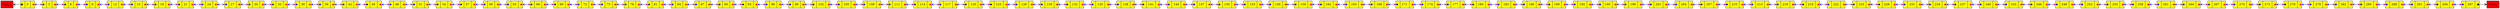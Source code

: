 digraph foo {
rankdir=LR;
node [shape=record, style=filled, fillcolor=yellow];
a0 [label="NULL", shape=box, fillcolor=red];
a1 [label="{ <ref1> | <data> 0 | <ref2>  }", width=0.9];
a2 [label="{ <ref1> | <data> 3 | <ref2>  }", width=0.9];
a3 [label="{ <ref1> | <data> 6 | <ref2>  }", width=0.9];
a4 [label="{ <ref1> | <data> 9 | <ref2>  }", width=0.9];
a5 [label="{ <ref1> | <data> 12 | <ref2>  }", width=0.9];
a6 [label="{ <ref1> | <data> 15 | <ref2>  }", width=0.9];
a7 [label="{ <ref1> | <data> 18 | <ref2>  }", width=0.9];
a8 [label="{ <ref1> | <data> 21 | <ref2>  }", width=0.9];
a9 [label="{ <ref1> | <data> 24 | <ref2>  }", width=0.9];
a10 [label="{ <ref1> | <data> 27 | <ref2>  }", width=0.9];
a11 [label="{ <ref1> | <data> 30 | <ref2>  }", width=0.9];
a12 [label="{ <ref1> | <data> 33 | <ref2>  }", width=0.9];
a13 [label="{ <ref1> | <data> 36 | <ref2>  }", width=0.9];
a14 [label="{ <ref1> | <data> 39 | <ref2>  }", width=0.9];
a15 [label="{ <ref1> | <data> 42 | <ref2>  }", width=0.9];
a16 [label="{ <ref1> | <data> 45 | <ref2>  }", width=0.9];
a17 [label="{ <ref1> | <data> 48 | <ref2>  }", width=0.9];
a18 [label="{ <ref1> | <data> 51 | <ref2>  }", width=0.9];
a19 [label="{ <ref1> | <data> 54 | <ref2>  }", width=0.9];
a20 [label="{ <ref1> | <data> 57 | <ref2>  }", width=0.9];
a21 [label="{ <ref1> | <data> 60 | <ref2>  }", width=0.9];
a22 [label="{ <ref1> | <data> 63 | <ref2>  }", width=0.9];
a23 [label="{ <ref1> | <data> 66 | <ref2>  }", width=0.9];
a24 [label="{ <ref1> | <data> 69 | <ref2>  }", width=0.9];
a25 [label="{ <ref1> | <data> 72 | <ref2>  }", width=0.9];
a26 [label="{ <ref1> | <data> 75 | <ref2>  }", width=0.9];
a27 [label="{ <ref1> | <data> 78 | <ref2>  }", width=0.9];
a28 [label="{ <ref1> | <data> 81 | <ref2>  }", width=0.9];
a29 [label="{ <ref1> | <data> 84 | <ref2>  }", width=0.9];
a30 [label="{ <ref1> | <data> 87 | <ref2>  }", width=0.9];
a31 [label="{ <ref1> | <data> 90 | <ref2>  }", width=0.9];
a32 [label="{ <ref1> | <data> 93 | <ref2>  }", width=0.9];
a33 [label="{ <ref1> | <data> 96 | <ref2>  }", width=0.9];
a34 [label="{ <ref1> | <data> 99 | <ref2>  }", width=0.9];
a35 [label="{ <ref1> | <data> 102 | <ref2>  }", width=0.9];
a36 [label="{ <ref1> | <data> 105 | <ref2>  }", width=0.9];
a37 [label="{ <ref1> | <data> 108 | <ref2>  }", width=0.9];
a38 [label="{ <ref1> | <data> 111 | <ref2>  }", width=0.9];
a39 [label="{ <ref1> | <data> 114 | <ref2>  }", width=0.9];
a40 [label="{ <ref1> | <data> 117 | <ref2>  }", width=0.9];
a41 [label="{ <ref1> | <data> 120 | <ref2>  }", width=0.9];
a42 [label="{ <ref1> | <data> 123 | <ref2>  }", width=0.9];
a43 [label="{ <ref1> | <data> 126 | <ref2>  }", width=0.9];
a44 [label="{ <ref1> | <data> 129 | <ref2>  }", width=0.9];
a45 [label="{ <ref1> | <data> 132 | <ref2>  }", width=0.9];
a46 [label="{ <ref1> | <data> 135 | <ref2>  }", width=0.9];
a47 [label="{ <ref1> | <data> 138 | <ref2>  }", width=0.9];
a48 [label="{ <ref1> | <data> 141 | <ref2>  }", width=0.9];
a49 [label="{ <ref1> | <data> 144 | <ref2>  }", width=0.9];
a50 [label="{ <ref1> | <data> 147 | <ref2>  }", width=0.9];
a51 [label="{ <ref1> | <data> 150 | <ref2>  }", width=0.9];
a52 [label="{ <ref1> | <data> 153 | <ref2>  }", width=0.9];
a53 [label="{ <ref1> | <data> 156 | <ref2>  }", width=0.9];
a54 [label="{ <ref1> | <data> 159 | <ref2>  }", width=0.9];
a55 [label="{ <ref1> | <data> 162 | <ref2>  }", width=0.9];
a56 [label="{ <ref1> | <data> 165 | <ref2>  }", width=0.9];
a57 [label="{ <ref1> | <data> 168 | <ref2>  }", width=0.9];
a58 [label="{ <ref1> | <data> 171 | <ref2>  }", width=0.9];
a59 [label="{ <ref1> | <data> 174 | <ref2>  }", width=0.9];
a60 [label="{ <ref1> | <data> 177 | <ref2>  }", width=0.9];
a61 [label="{ <ref1> | <data> 180 | <ref2>  }", width=0.9];
a62 [label="{ <ref1> | <data> 183 | <ref2>  }", width=0.9];
a63 [label="{ <ref1> | <data> 186 | <ref2>  }", width=0.9];
a64 [label="{ <ref1> | <data> 189 | <ref2>  }", width=0.9];
a65 [label="{ <ref1> | <data> 192 | <ref2>  }", width=0.9];
a66 [label="{ <ref1> | <data> 195 | <ref2>  }", width=0.9];
a67 [label="{ <ref1> | <data> 198 | <ref2>  }", width=0.9];
a68 [label="{ <ref1> | <data> 201 | <ref2>  }", width=0.9];
a69 [label="{ <ref1> | <data> 204 | <ref2>  }", width=0.9];
a70 [label="{ <ref1> | <data> 207 | <ref2>  }", width=0.9];
a71 [label="{ <ref1> | <data> 210 | <ref2>  }", width=0.9];
a72 [label="{ <ref1> | <data> 213 | <ref2>  }", width=0.9];
a73 [label="{ <ref1> | <data> 216 | <ref2>  }", width=0.9];
a74 [label="{ <ref1> | <data> 219 | <ref2>  }", width=0.9];
a75 [label="{ <ref1> | <data> 222 | <ref2>  }", width=0.9];
a76 [label="{ <ref1> | <data> 225 | <ref2>  }", width=0.9];
a77 [label="{ <ref1> | <data> 228 | <ref2>  }", width=0.9];
a78 [label="{ <ref1> | <data> 231 | <ref2>  }", width=0.9];
a79 [label="{ <ref1> | <data> 234 | <ref2>  }", width=0.9];
a80 [label="{ <ref1> | <data> 237 | <ref2>  }", width=0.9];
a81 [label="{ <ref1> | <data> 240 | <ref2>  }", width=0.9];
a82 [label="{ <ref1> | <data> 243 | <ref2>  }", width=0.9];
a83 [label="{ <ref1> | <data> 246 | <ref2>  }", width=0.9];
a84 [label="{ <ref1> | <data> 249 | <ref2>  }", width=0.9];
a85 [label="{ <ref1> | <data> 252 | <ref2>  }", width=0.9];
a86 [label="{ <ref1> | <data> 255 | <ref2>  }", width=0.9];
a87 [label="{ <ref1> | <data> 258 | <ref2>  }", width=0.9];
a88 [label="{ <ref1> | <data> 261 | <ref2>  }", width=0.9];
a89 [label="{ <ref1> | <data> 264 | <ref2>  }", width=0.9];
a90 [label="{ <ref1> | <data> 267 | <ref2>  }", width=0.9];
a91 [label="{ <ref1> | <data> 270 | <ref2>  }", width=0.9];
a92 [label="{ <ref1> | <data> 273 | <ref2>  }", width=0.9];
a93 [label="{ <ref1> | <data> 276 | <ref2>  }", width=0.9];
a94 [label="{ <ref1> | <data> 279 | <ref2>  }", width=0.9];
a95 [label="{ <ref1> | <data> 282 | <ref2>  }", width=0.9];
a96 [label="{ <ref1> | <data> 285 | <ref2>  }", width=0.9];
a97 [label="{ <ref1> | <data> 288 | <ref2>  }", width=0.9];
a98 [label="{ <ref1> | <data> 291 | <ref2>  }", width=0.9];
a99 [label="{ <ref1> | <data> 294 | <ref2>  }", width=0.9];
a100 [label="{ <ref1> | <data> 297 | <ref2>  }", width=0.9];
b [label="NULL", shape=box, fillcolor=red];
a0:e -> a1:ref1:c      [arrowhead=vee, arrowtail=dot, dir=both, tailclip=false, color=white];a1:ref1:c -> a0      [arrowhead=vee, arrowtail=dot, dir=both, tailclip=false];a1:ref2:c -> a2:ref1:c [arrowhead=vee, arrowtail=dot, dir=both, tailclip=false, arrowsize=0.9, color=red];
a2:ref1:c -> a1:ref2:c [arrowhead=vee, arrowtail=dot, dir=both, tailclip=false, arrowsize=0.9, color=blue];
a2:ref2:c -> a3:ref1:c [arrowhead=vee, arrowtail=dot, dir=both, tailclip=false, arrowsize=0.9, color=red];
a3:ref1:c -> a2:ref2:c [arrowhead=vee, arrowtail=dot, dir=both, tailclip=false, arrowsize=0.9, color=blue];
a3:ref2:c -> a4:ref1:c [arrowhead=vee, arrowtail=dot, dir=both, tailclip=false, arrowsize=0.9, color=red];
a4:ref1:c -> a3:ref2:c [arrowhead=vee, arrowtail=dot, dir=both, tailclip=false, arrowsize=0.9, color=blue];
a4:ref2:c -> a5:ref1:c [arrowhead=vee, arrowtail=dot, dir=both, tailclip=false, arrowsize=0.9, color=red];
a5:ref1:c -> a4:ref2:c [arrowhead=vee, arrowtail=dot, dir=both, tailclip=false, arrowsize=0.9, color=blue];
a5:ref2:c -> a6:ref1:c [arrowhead=vee, arrowtail=dot, dir=both, tailclip=false, arrowsize=0.9, color=red];
a6:ref1:c -> a5:ref2:c [arrowhead=vee, arrowtail=dot, dir=both, tailclip=false, arrowsize=0.9, color=blue];
a6:ref2:c -> a7:ref1:c [arrowhead=vee, arrowtail=dot, dir=both, tailclip=false, arrowsize=0.9, color=red];
a7:ref1:c -> a6:ref2:c [arrowhead=vee, arrowtail=dot, dir=both, tailclip=false, arrowsize=0.9, color=blue];
a7:ref2:c -> a8:ref1:c [arrowhead=vee, arrowtail=dot, dir=both, tailclip=false, arrowsize=0.9, color=red];
a8:ref1:c -> a7:ref2:c [arrowhead=vee, arrowtail=dot, dir=both, tailclip=false, arrowsize=0.9, color=blue];
a8:ref2:c -> a9:ref1:c [arrowhead=vee, arrowtail=dot, dir=both, tailclip=false, arrowsize=0.9, color=red];
a9:ref1:c -> a8:ref2:c [arrowhead=vee, arrowtail=dot, dir=both, tailclip=false, arrowsize=0.9, color=blue];
a9:ref2:c -> a10:ref1:c [arrowhead=vee, arrowtail=dot, dir=both, tailclip=false, arrowsize=0.9, color=red];
a10:ref1:c -> a9:ref2:c [arrowhead=vee, arrowtail=dot, dir=both, tailclip=false, arrowsize=0.9, color=blue];
a10:ref2:c -> a11:ref1:c [arrowhead=vee, arrowtail=dot, dir=both, tailclip=false, arrowsize=0.9, color=red];
a11:ref1:c -> a10:ref2:c [arrowhead=vee, arrowtail=dot, dir=both, tailclip=false, arrowsize=0.9, color=blue];
a11:ref2:c -> a12:ref1:c [arrowhead=vee, arrowtail=dot, dir=both, tailclip=false, arrowsize=0.9, color=red];
a12:ref1:c -> a11:ref2:c [arrowhead=vee, arrowtail=dot, dir=both, tailclip=false, arrowsize=0.9, color=blue];
a12:ref2:c -> a13:ref1:c [arrowhead=vee, arrowtail=dot, dir=both, tailclip=false, arrowsize=0.9, color=red];
a13:ref1:c -> a12:ref2:c [arrowhead=vee, arrowtail=dot, dir=both, tailclip=false, arrowsize=0.9, color=blue];
a13:ref2:c -> a14:ref1:c [arrowhead=vee, arrowtail=dot, dir=both, tailclip=false, arrowsize=0.9, color=red];
a14:ref1:c -> a13:ref2:c [arrowhead=vee, arrowtail=dot, dir=both, tailclip=false, arrowsize=0.9, color=blue];
a14:ref2:c -> a15:ref1:c [arrowhead=vee, arrowtail=dot, dir=both, tailclip=false, arrowsize=0.9, color=red];
a15:ref1:c -> a14:ref2:c [arrowhead=vee, arrowtail=dot, dir=both, tailclip=false, arrowsize=0.9, color=blue];
a15:ref2:c -> a16:ref1:c [arrowhead=vee, arrowtail=dot, dir=both, tailclip=false, arrowsize=0.9, color=red];
a16:ref1:c -> a15:ref2:c [arrowhead=vee, arrowtail=dot, dir=both, tailclip=false, arrowsize=0.9, color=blue];
a16:ref2:c -> a17:ref1:c [arrowhead=vee, arrowtail=dot, dir=both, tailclip=false, arrowsize=0.9, color=red];
a17:ref1:c -> a16:ref2:c [arrowhead=vee, arrowtail=dot, dir=both, tailclip=false, arrowsize=0.9, color=blue];
a17:ref2:c -> a18:ref1:c [arrowhead=vee, arrowtail=dot, dir=both, tailclip=false, arrowsize=0.9, color=red];
a18:ref1:c -> a17:ref2:c [arrowhead=vee, arrowtail=dot, dir=both, tailclip=false, arrowsize=0.9, color=blue];
a18:ref2:c -> a19:ref1:c [arrowhead=vee, arrowtail=dot, dir=both, tailclip=false, arrowsize=0.9, color=red];
a19:ref1:c -> a18:ref2:c [arrowhead=vee, arrowtail=dot, dir=both, tailclip=false, arrowsize=0.9, color=blue];
a19:ref2:c -> a20:ref1:c [arrowhead=vee, arrowtail=dot, dir=both, tailclip=false, arrowsize=0.9, color=red];
a20:ref1:c -> a19:ref2:c [arrowhead=vee, arrowtail=dot, dir=both, tailclip=false, arrowsize=0.9, color=blue];
a20:ref2:c -> a21:ref1:c [arrowhead=vee, arrowtail=dot, dir=both, tailclip=false, arrowsize=0.9, color=red];
a21:ref1:c -> a20:ref2:c [arrowhead=vee, arrowtail=dot, dir=both, tailclip=false, arrowsize=0.9, color=blue];
a21:ref2:c -> a22:ref1:c [arrowhead=vee, arrowtail=dot, dir=both, tailclip=false, arrowsize=0.9, color=red];
a22:ref1:c -> a21:ref2:c [arrowhead=vee, arrowtail=dot, dir=both, tailclip=false, arrowsize=0.9, color=blue];
a22:ref2:c -> a23:ref1:c [arrowhead=vee, arrowtail=dot, dir=both, tailclip=false, arrowsize=0.9, color=red];
a23:ref1:c -> a22:ref2:c [arrowhead=vee, arrowtail=dot, dir=both, tailclip=false, arrowsize=0.9, color=blue];
a23:ref2:c -> a24:ref1:c [arrowhead=vee, arrowtail=dot, dir=both, tailclip=false, arrowsize=0.9, color=red];
a24:ref1:c -> a23:ref2:c [arrowhead=vee, arrowtail=dot, dir=both, tailclip=false, arrowsize=0.9, color=blue];
a24:ref2:c -> a25:ref1:c [arrowhead=vee, arrowtail=dot, dir=both, tailclip=false, arrowsize=0.9, color=red];
a25:ref1:c -> a24:ref2:c [arrowhead=vee, arrowtail=dot, dir=both, tailclip=false, arrowsize=0.9, color=blue];
a25:ref2:c -> a26:ref1:c [arrowhead=vee, arrowtail=dot, dir=both, tailclip=false, arrowsize=0.9, color=red];
a26:ref1:c -> a25:ref2:c [arrowhead=vee, arrowtail=dot, dir=both, tailclip=false, arrowsize=0.9, color=blue];
a26:ref2:c -> a27:ref1:c [arrowhead=vee, arrowtail=dot, dir=both, tailclip=false, arrowsize=0.9, color=red];
a27:ref1:c -> a26:ref2:c [arrowhead=vee, arrowtail=dot, dir=both, tailclip=false, arrowsize=0.9, color=blue];
a27:ref2:c -> a28:ref1:c [arrowhead=vee, arrowtail=dot, dir=both, tailclip=false, arrowsize=0.9, color=red];
a28:ref1:c -> a27:ref2:c [arrowhead=vee, arrowtail=dot, dir=both, tailclip=false, arrowsize=0.9, color=blue];
a28:ref2:c -> a29:ref1:c [arrowhead=vee, arrowtail=dot, dir=both, tailclip=false, arrowsize=0.9, color=red];
a29:ref1:c -> a28:ref2:c [arrowhead=vee, arrowtail=dot, dir=both, tailclip=false, arrowsize=0.9, color=blue];
a29:ref2:c -> a30:ref1:c [arrowhead=vee, arrowtail=dot, dir=both, tailclip=false, arrowsize=0.9, color=red];
a30:ref1:c -> a29:ref2:c [arrowhead=vee, arrowtail=dot, dir=both, tailclip=false, arrowsize=0.9, color=blue];
a30:ref2:c -> a31:ref1:c [arrowhead=vee, arrowtail=dot, dir=both, tailclip=false, arrowsize=0.9, color=red];
a31:ref1:c -> a30:ref2:c [arrowhead=vee, arrowtail=dot, dir=both, tailclip=false, arrowsize=0.9, color=blue];
a31:ref2:c -> a32:ref1:c [arrowhead=vee, arrowtail=dot, dir=both, tailclip=false, arrowsize=0.9, color=red];
a32:ref1:c -> a31:ref2:c [arrowhead=vee, arrowtail=dot, dir=both, tailclip=false, arrowsize=0.9, color=blue];
a32:ref2:c -> a33:ref1:c [arrowhead=vee, arrowtail=dot, dir=both, tailclip=false, arrowsize=0.9, color=red];
a33:ref1:c -> a32:ref2:c [arrowhead=vee, arrowtail=dot, dir=both, tailclip=false, arrowsize=0.9, color=blue];
a33:ref2:c -> a34:ref1:c [arrowhead=vee, arrowtail=dot, dir=both, tailclip=false, arrowsize=0.9, color=red];
a34:ref1:c -> a33:ref2:c [arrowhead=vee, arrowtail=dot, dir=both, tailclip=false, arrowsize=0.9, color=blue];
a34:ref2:c -> a35:ref1:c [arrowhead=vee, arrowtail=dot, dir=both, tailclip=false, arrowsize=0.9, color=red];
a35:ref1:c -> a34:ref2:c [arrowhead=vee, arrowtail=dot, dir=both, tailclip=false, arrowsize=0.9, color=blue];
a35:ref2:c -> a36:ref1:c [arrowhead=vee, arrowtail=dot, dir=both, tailclip=false, arrowsize=0.9, color=red];
a36:ref1:c -> a35:ref2:c [arrowhead=vee, arrowtail=dot, dir=both, tailclip=false, arrowsize=0.9, color=blue];
a36:ref2:c -> a37:ref1:c [arrowhead=vee, arrowtail=dot, dir=both, tailclip=false, arrowsize=0.9, color=red];
a37:ref1:c -> a36:ref2:c [arrowhead=vee, arrowtail=dot, dir=both, tailclip=false, arrowsize=0.9, color=blue];
a37:ref2:c -> a38:ref1:c [arrowhead=vee, arrowtail=dot, dir=both, tailclip=false, arrowsize=0.9, color=red];
a38:ref1:c -> a37:ref2:c [arrowhead=vee, arrowtail=dot, dir=both, tailclip=false, arrowsize=0.9, color=blue];
a38:ref2:c -> a39:ref1:c [arrowhead=vee, arrowtail=dot, dir=both, tailclip=false, arrowsize=0.9, color=red];
a39:ref1:c -> a38:ref2:c [arrowhead=vee, arrowtail=dot, dir=both, tailclip=false, arrowsize=0.9, color=blue];
a39:ref2:c -> a40:ref1:c [arrowhead=vee, arrowtail=dot, dir=both, tailclip=false, arrowsize=0.9, color=red];
a40:ref1:c -> a39:ref2:c [arrowhead=vee, arrowtail=dot, dir=both, tailclip=false, arrowsize=0.9, color=blue];
a40:ref2:c -> a41:ref1:c [arrowhead=vee, arrowtail=dot, dir=both, tailclip=false, arrowsize=0.9, color=red];
a41:ref1:c -> a40:ref2:c [arrowhead=vee, arrowtail=dot, dir=both, tailclip=false, arrowsize=0.9, color=blue];
a41:ref2:c -> a42:ref1:c [arrowhead=vee, arrowtail=dot, dir=both, tailclip=false, arrowsize=0.9, color=red];
a42:ref1:c -> a41:ref2:c [arrowhead=vee, arrowtail=dot, dir=both, tailclip=false, arrowsize=0.9, color=blue];
a42:ref2:c -> a43:ref1:c [arrowhead=vee, arrowtail=dot, dir=both, tailclip=false, arrowsize=0.9, color=red];
a43:ref1:c -> a42:ref2:c [arrowhead=vee, arrowtail=dot, dir=both, tailclip=false, arrowsize=0.9, color=blue];
a43:ref2:c -> a44:ref1:c [arrowhead=vee, arrowtail=dot, dir=both, tailclip=false, arrowsize=0.9, color=red];
a44:ref1:c -> a43:ref2:c [arrowhead=vee, arrowtail=dot, dir=both, tailclip=false, arrowsize=0.9, color=blue];
a44:ref2:c -> a45:ref1:c [arrowhead=vee, arrowtail=dot, dir=both, tailclip=false, arrowsize=0.9, color=red];
a45:ref1:c -> a44:ref2:c [arrowhead=vee, arrowtail=dot, dir=both, tailclip=false, arrowsize=0.9, color=blue];
a45:ref2:c -> a46:ref1:c [arrowhead=vee, arrowtail=dot, dir=both, tailclip=false, arrowsize=0.9, color=red];
a46:ref1:c -> a45:ref2:c [arrowhead=vee, arrowtail=dot, dir=both, tailclip=false, arrowsize=0.9, color=blue];
a46:ref2:c -> a47:ref1:c [arrowhead=vee, arrowtail=dot, dir=both, tailclip=false, arrowsize=0.9, color=red];
a47:ref1:c -> a46:ref2:c [arrowhead=vee, arrowtail=dot, dir=both, tailclip=false, arrowsize=0.9, color=blue];
a47:ref2:c -> a48:ref1:c [arrowhead=vee, arrowtail=dot, dir=both, tailclip=false, arrowsize=0.9, color=red];
a48:ref1:c -> a47:ref2:c [arrowhead=vee, arrowtail=dot, dir=both, tailclip=false, arrowsize=0.9, color=blue];
a48:ref2:c -> a49:ref1:c [arrowhead=vee, arrowtail=dot, dir=both, tailclip=false, arrowsize=0.9, color=red];
a49:ref1:c -> a48:ref2:c [arrowhead=vee, arrowtail=dot, dir=both, tailclip=false, arrowsize=0.9, color=blue];
a49:ref2:c -> a50:ref1:c [arrowhead=vee, arrowtail=dot, dir=both, tailclip=false, arrowsize=0.9, color=red];
a50:ref1:c -> a49:ref2:c [arrowhead=vee, arrowtail=dot, dir=both, tailclip=false, arrowsize=0.9, color=blue];
a50:ref2:c -> a51:ref1:c [arrowhead=vee, arrowtail=dot, dir=both, tailclip=false, arrowsize=0.9, color=red];
a51:ref1:c -> a50:ref2:c [arrowhead=vee, arrowtail=dot, dir=both, tailclip=false, arrowsize=0.9, color=blue];
a51:ref2:c -> a52:ref1:c [arrowhead=vee, arrowtail=dot, dir=both, tailclip=false, arrowsize=0.9, color=red];
a52:ref1:c -> a51:ref2:c [arrowhead=vee, arrowtail=dot, dir=both, tailclip=false, arrowsize=0.9, color=blue];
a52:ref2:c -> a53:ref1:c [arrowhead=vee, arrowtail=dot, dir=both, tailclip=false, arrowsize=0.9, color=red];
a53:ref1:c -> a52:ref2:c [arrowhead=vee, arrowtail=dot, dir=both, tailclip=false, arrowsize=0.9, color=blue];
a53:ref2:c -> a54:ref1:c [arrowhead=vee, arrowtail=dot, dir=both, tailclip=false, arrowsize=0.9, color=red];
a54:ref1:c -> a53:ref2:c [arrowhead=vee, arrowtail=dot, dir=both, tailclip=false, arrowsize=0.9, color=blue];
a54:ref2:c -> a55:ref1:c [arrowhead=vee, arrowtail=dot, dir=both, tailclip=false, arrowsize=0.9, color=red];
a55:ref1:c -> a54:ref2:c [arrowhead=vee, arrowtail=dot, dir=both, tailclip=false, arrowsize=0.9, color=blue];
a55:ref2:c -> a56:ref1:c [arrowhead=vee, arrowtail=dot, dir=both, tailclip=false, arrowsize=0.9, color=red];
a56:ref1:c -> a55:ref2:c [arrowhead=vee, arrowtail=dot, dir=both, tailclip=false, arrowsize=0.9, color=blue];
a56:ref2:c -> a57:ref1:c [arrowhead=vee, arrowtail=dot, dir=both, tailclip=false, arrowsize=0.9, color=red];
a57:ref1:c -> a56:ref2:c [arrowhead=vee, arrowtail=dot, dir=both, tailclip=false, arrowsize=0.9, color=blue];
a57:ref2:c -> a58:ref1:c [arrowhead=vee, arrowtail=dot, dir=both, tailclip=false, arrowsize=0.9, color=red];
a58:ref1:c -> a57:ref2:c [arrowhead=vee, arrowtail=dot, dir=both, tailclip=false, arrowsize=0.9, color=blue];
a58:ref2:c -> a59:ref1:c [arrowhead=vee, arrowtail=dot, dir=both, tailclip=false, arrowsize=0.9, color=red];
a59:ref1:c -> a58:ref2:c [arrowhead=vee, arrowtail=dot, dir=both, tailclip=false, arrowsize=0.9, color=blue];
a59:ref2:c -> a60:ref1:c [arrowhead=vee, arrowtail=dot, dir=both, tailclip=false, arrowsize=0.9, color=red];
a60:ref1:c -> a59:ref2:c [arrowhead=vee, arrowtail=dot, dir=both, tailclip=false, arrowsize=0.9, color=blue];
a60:ref2:c -> a61:ref1:c [arrowhead=vee, arrowtail=dot, dir=both, tailclip=false, arrowsize=0.9, color=red];
a61:ref1:c -> a60:ref2:c [arrowhead=vee, arrowtail=dot, dir=both, tailclip=false, arrowsize=0.9, color=blue];
a61:ref2:c -> a62:ref1:c [arrowhead=vee, arrowtail=dot, dir=both, tailclip=false, arrowsize=0.9, color=red];
a62:ref1:c -> a61:ref2:c [arrowhead=vee, arrowtail=dot, dir=both, tailclip=false, arrowsize=0.9, color=blue];
a62:ref2:c -> a63:ref1:c [arrowhead=vee, arrowtail=dot, dir=both, tailclip=false, arrowsize=0.9, color=red];
a63:ref1:c -> a62:ref2:c [arrowhead=vee, arrowtail=dot, dir=both, tailclip=false, arrowsize=0.9, color=blue];
a63:ref2:c -> a64:ref1:c [arrowhead=vee, arrowtail=dot, dir=both, tailclip=false, arrowsize=0.9, color=red];
a64:ref1:c -> a63:ref2:c [arrowhead=vee, arrowtail=dot, dir=both, tailclip=false, arrowsize=0.9, color=blue];
a64:ref2:c -> a65:ref1:c [arrowhead=vee, arrowtail=dot, dir=both, tailclip=false, arrowsize=0.9, color=red];
a65:ref1:c -> a64:ref2:c [arrowhead=vee, arrowtail=dot, dir=both, tailclip=false, arrowsize=0.9, color=blue];
a65:ref2:c -> a66:ref1:c [arrowhead=vee, arrowtail=dot, dir=both, tailclip=false, arrowsize=0.9, color=red];
a66:ref1:c -> a65:ref2:c [arrowhead=vee, arrowtail=dot, dir=both, tailclip=false, arrowsize=0.9, color=blue];
a66:ref2:c -> a67:ref1:c [arrowhead=vee, arrowtail=dot, dir=both, tailclip=false, arrowsize=0.9, color=red];
a67:ref1:c -> a66:ref2:c [arrowhead=vee, arrowtail=dot, dir=both, tailclip=false, arrowsize=0.9, color=blue];
a67:ref2:c -> a68:ref1:c [arrowhead=vee, arrowtail=dot, dir=both, tailclip=false, arrowsize=0.9, color=red];
a68:ref1:c -> a67:ref2:c [arrowhead=vee, arrowtail=dot, dir=both, tailclip=false, arrowsize=0.9, color=blue];
a68:ref2:c -> a69:ref1:c [arrowhead=vee, arrowtail=dot, dir=both, tailclip=false, arrowsize=0.9, color=red];
a69:ref1:c -> a68:ref2:c [arrowhead=vee, arrowtail=dot, dir=both, tailclip=false, arrowsize=0.9, color=blue];
a69:ref2:c -> a70:ref1:c [arrowhead=vee, arrowtail=dot, dir=both, tailclip=false, arrowsize=0.9, color=red];
a70:ref1:c -> a69:ref2:c [arrowhead=vee, arrowtail=dot, dir=both, tailclip=false, arrowsize=0.9, color=blue];
a70:ref2:c -> a71:ref1:c [arrowhead=vee, arrowtail=dot, dir=both, tailclip=false, arrowsize=0.9, color=red];
a71:ref1:c -> a70:ref2:c [arrowhead=vee, arrowtail=dot, dir=both, tailclip=false, arrowsize=0.9, color=blue];
a71:ref2:c -> a72:ref1:c [arrowhead=vee, arrowtail=dot, dir=both, tailclip=false, arrowsize=0.9, color=red];
a72:ref1:c -> a71:ref2:c [arrowhead=vee, arrowtail=dot, dir=both, tailclip=false, arrowsize=0.9, color=blue];
a72:ref2:c -> a73:ref1:c [arrowhead=vee, arrowtail=dot, dir=both, tailclip=false, arrowsize=0.9, color=red];
a73:ref1:c -> a72:ref2:c [arrowhead=vee, arrowtail=dot, dir=both, tailclip=false, arrowsize=0.9, color=blue];
a73:ref2:c -> a74:ref1:c [arrowhead=vee, arrowtail=dot, dir=both, tailclip=false, arrowsize=0.9, color=red];
a74:ref1:c -> a73:ref2:c [arrowhead=vee, arrowtail=dot, dir=both, tailclip=false, arrowsize=0.9, color=blue];
a74:ref2:c -> a75:ref1:c [arrowhead=vee, arrowtail=dot, dir=both, tailclip=false, arrowsize=0.9, color=red];
a75:ref1:c -> a74:ref2:c [arrowhead=vee, arrowtail=dot, dir=both, tailclip=false, arrowsize=0.9, color=blue];
a75:ref2:c -> a76:ref1:c [arrowhead=vee, arrowtail=dot, dir=both, tailclip=false, arrowsize=0.9, color=red];
a76:ref1:c -> a75:ref2:c [arrowhead=vee, arrowtail=dot, dir=both, tailclip=false, arrowsize=0.9, color=blue];
a76:ref2:c -> a77:ref1:c [arrowhead=vee, arrowtail=dot, dir=both, tailclip=false, arrowsize=0.9, color=red];
a77:ref1:c -> a76:ref2:c [arrowhead=vee, arrowtail=dot, dir=both, tailclip=false, arrowsize=0.9, color=blue];
a77:ref2:c -> a78:ref1:c [arrowhead=vee, arrowtail=dot, dir=both, tailclip=false, arrowsize=0.9, color=red];
a78:ref1:c -> a77:ref2:c [arrowhead=vee, arrowtail=dot, dir=both, tailclip=false, arrowsize=0.9, color=blue];
a78:ref2:c -> a79:ref1:c [arrowhead=vee, arrowtail=dot, dir=both, tailclip=false, arrowsize=0.9, color=red];
a79:ref1:c -> a78:ref2:c [arrowhead=vee, arrowtail=dot, dir=both, tailclip=false, arrowsize=0.9, color=blue];
a79:ref2:c -> a80:ref1:c [arrowhead=vee, arrowtail=dot, dir=both, tailclip=false, arrowsize=0.9, color=red];
a80:ref1:c -> a79:ref2:c [arrowhead=vee, arrowtail=dot, dir=both, tailclip=false, arrowsize=0.9, color=blue];
a80:ref2:c -> a81:ref1:c [arrowhead=vee, arrowtail=dot, dir=both, tailclip=false, arrowsize=0.9, color=red];
a81:ref1:c -> a80:ref2:c [arrowhead=vee, arrowtail=dot, dir=both, tailclip=false, arrowsize=0.9, color=blue];
a81:ref2:c -> a82:ref1:c [arrowhead=vee, arrowtail=dot, dir=both, tailclip=false, arrowsize=0.9, color=red];
a82:ref1:c -> a81:ref2:c [arrowhead=vee, arrowtail=dot, dir=both, tailclip=false, arrowsize=0.9, color=blue];
a82:ref2:c -> a83:ref1:c [arrowhead=vee, arrowtail=dot, dir=both, tailclip=false, arrowsize=0.9, color=red];
a83:ref1:c -> a82:ref2:c [arrowhead=vee, arrowtail=dot, dir=both, tailclip=false, arrowsize=0.9, color=blue];
a83:ref2:c -> a84:ref1:c [arrowhead=vee, arrowtail=dot, dir=both, tailclip=false, arrowsize=0.9, color=red];
a84:ref1:c -> a83:ref2:c [arrowhead=vee, arrowtail=dot, dir=both, tailclip=false, arrowsize=0.9, color=blue];
a84:ref2:c -> a85:ref1:c [arrowhead=vee, arrowtail=dot, dir=both, tailclip=false, arrowsize=0.9, color=red];
a85:ref1:c -> a84:ref2:c [arrowhead=vee, arrowtail=dot, dir=both, tailclip=false, arrowsize=0.9, color=blue];
a85:ref2:c -> a86:ref1:c [arrowhead=vee, arrowtail=dot, dir=both, tailclip=false, arrowsize=0.9, color=red];
a86:ref1:c -> a85:ref2:c [arrowhead=vee, arrowtail=dot, dir=both, tailclip=false, arrowsize=0.9, color=blue];
a86:ref2:c -> a87:ref1:c [arrowhead=vee, arrowtail=dot, dir=both, tailclip=false, arrowsize=0.9, color=red];
a87:ref1:c -> a86:ref2:c [arrowhead=vee, arrowtail=dot, dir=both, tailclip=false, arrowsize=0.9, color=blue];
a87:ref2:c -> a88:ref1:c [arrowhead=vee, arrowtail=dot, dir=both, tailclip=false, arrowsize=0.9, color=red];
a88:ref1:c -> a87:ref2:c [arrowhead=vee, arrowtail=dot, dir=both, tailclip=false, arrowsize=0.9, color=blue];
a88:ref2:c -> a89:ref1:c [arrowhead=vee, arrowtail=dot, dir=both, tailclip=false, arrowsize=0.9, color=red];
a89:ref1:c -> a88:ref2:c [arrowhead=vee, arrowtail=dot, dir=both, tailclip=false, arrowsize=0.9, color=blue];
a89:ref2:c -> a90:ref1:c [arrowhead=vee, arrowtail=dot, dir=both, tailclip=false, arrowsize=0.9, color=red];
a90:ref1:c -> a89:ref2:c [arrowhead=vee, arrowtail=dot, dir=both, tailclip=false, arrowsize=0.9, color=blue];
a90:ref2:c -> a91:ref1:c [arrowhead=vee, arrowtail=dot, dir=both, tailclip=false, arrowsize=0.9, color=red];
a91:ref1:c -> a90:ref2:c [arrowhead=vee, arrowtail=dot, dir=both, tailclip=false, arrowsize=0.9, color=blue];
a91:ref2:c -> a92:ref1:c [arrowhead=vee, arrowtail=dot, dir=both, tailclip=false, arrowsize=0.9, color=red];
a92:ref1:c -> a91:ref2:c [arrowhead=vee, arrowtail=dot, dir=both, tailclip=false, arrowsize=0.9, color=blue];
a92:ref2:c -> a93:ref1:c [arrowhead=vee, arrowtail=dot, dir=both, tailclip=false, arrowsize=0.9, color=red];
a93:ref1:c -> a92:ref2:c [arrowhead=vee, arrowtail=dot, dir=both, tailclip=false, arrowsize=0.9, color=blue];
a93:ref2:c -> a94:ref1:c [arrowhead=vee, arrowtail=dot, dir=both, tailclip=false, arrowsize=0.9, color=red];
a94:ref1:c -> a93:ref2:c [arrowhead=vee, arrowtail=dot, dir=both, tailclip=false, arrowsize=0.9, color=blue];
a94:ref2:c -> a95:ref1:c [arrowhead=vee, arrowtail=dot, dir=both, tailclip=false, arrowsize=0.9, color=red];
a95:ref1:c -> a94:ref2:c [arrowhead=vee, arrowtail=dot, dir=both, tailclip=false, arrowsize=0.9, color=blue];
a95:ref2:c -> a96:ref1:c [arrowhead=vee, arrowtail=dot, dir=both, tailclip=false, arrowsize=0.9, color=red];
a96:ref1:c -> a95:ref2:c [arrowhead=vee, arrowtail=dot, dir=both, tailclip=false, arrowsize=0.9, color=blue];
a96:ref2:c -> a97:ref1:c [arrowhead=vee, arrowtail=dot, dir=both, tailclip=false, arrowsize=0.9, color=red];
a97:ref1:c -> a96:ref2:c [arrowhead=vee, arrowtail=dot, dir=both, tailclip=false, arrowsize=0.9, color=blue];
a97:ref2:c -> a98:ref1:c [arrowhead=vee, arrowtail=dot, dir=both, tailclip=false, arrowsize=0.9, color=red];
a98:ref1:c -> a97:ref2:c [arrowhead=vee, arrowtail=dot, dir=both, tailclip=false, arrowsize=0.9, color=blue];
a98:ref2:c -> a99:ref1:c [arrowhead=vee, arrowtail=dot, dir=both, tailclip=false, arrowsize=0.9, color=red];
a99:ref1:c -> a98:ref2:c [arrowhead=vee, arrowtail=dot, dir=both, tailclip=false, arrowsize=0.9, color=blue];
a99:ref2:c -> a100:ref1:c [arrowhead=vee, arrowtail=dot, dir=both, tailclip=false, arrowsize=0.9, color=red];
a100:ref1:c -> a99:ref2:c [arrowhead=vee, arrowtail=dot, dir=both, tailclip=false, arrowsize=0.9, color=blue];
a100:ref2:c -> b      [arrowhead=vee, arrowtail=dot, dir=both, tailclip=false];
}
